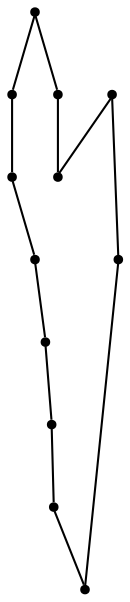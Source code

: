 graph {
  node [shape=point,comment="{\"directed\":false,\"doi\":\"10.1007/978-3-642-11805-0_3\",\"figure\":\"5\"}"]

  v0 [pos="1113.2653311973393,938.6119383494059"]
  v1 [pos="786.2722078545148,736.2884844808868"]
  v2 [pos="936.8841874943223,1057.9053452347266"]
  v3 [pos="848.5685277096061,834.8243637200559"]
  v4 [pos="739.6125,1120.177991774588"]
  v5 [pos="827.8030718515085,964.4964390263414"]
  v6 [pos="801.9088357614916,782.9304492025665"]
  v7 [pos="770.7606678807458,1068.28426806132"]
  v8 [pos="672.1873681001885,824.4456316976838"]
  v9 [pos="698.0816041902054,736.2884844808868"]
  v10 [pos="884.9705955682798,876.3393554109516"]
  v11 [pos="666.9334681222605,990.5058528668953"]

  v0 -- v1 [id="-1",pos="1113.2653311973393,938.6119383494059 786.2722078545148,736.2884844808868 786.2722078545148,736.2884844808868 786.2722078545148,736.2884844808868"]
  v2 -- v3 [id="-2",pos="936.8841874943223,1057.9053452347266 848.5685277096061,834.8243637200559 848.5685277096061,834.8243637200559 848.5685277096061,834.8243637200559"]
  v11 -- v10 [id="-3",pos="666.9334681222605,990.5058528668953 884.9705955682798,876.3393554109516 884.9705955682798,876.3393554109516 884.9705955682798,876.3393554109516"]
  v11 -- v0 [id="-4",pos="666.9334681222605,990.5058528668953 1113.2653311973393,938.6119383494059 1113.2653311973393,938.6119383494059 1113.2653311973393,938.6119383494059"]
  v8 -- v10 [id="-5",pos="672.1873681001885,824.4456316976838 884.9705955682798,876.3393554109516 884.9705955682798,876.3393554109516 884.9705955682798,876.3393554109516"]
  v3 -- v4 [id="-6",pos="848.5685277096061,834.8243637200559 739.6125,1120.177991774588 739.6125,1120.177991774588 739.6125,1120.177991774588"]
  v9 -- v2 [id="-7",pos="698.0816041902054,736.2884844808868 936.8841874943223,1057.9053452347266 936.8841874943223,1057.9053452347266 936.8841874943223,1057.9053452347266"]
  v4 -- v6 [id="-8",pos="739.6125,1120.177991774588 801.9088357614916,782.9304492025665 801.9088357614916,782.9304492025665 801.9088357614916,782.9304492025665"]
  v7 -- v9 [id="-9",pos="770.7606678807458,1068.28426806132 698.0816041902054,736.2884844808868 698.0816041902054,736.2884844808868 698.0816041902054,736.2884844808868"]
  v7 -- v8 [id="-10",pos="770.7606678807458,1068.28426806132 672.1873681001885,824.4456316976838 672.1873681001885,824.4456316976838 672.1873681001885,824.4456316976838"]
  v6 -- v5 [id="-11",pos="801.9088357614916,782.9304492025665 827.8030718515085,964.4964390263414 827.8030718515085,964.4964390263414 827.8030718515085,964.4964390263414"]
  v5 -- v1 [id="-12",pos="827.8030718515085,964.4964390263414 786.2722078545148,736.2884844808868 786.2722078545148,736.2884844808868 786.2722078545148,736.2884844808868"]
}